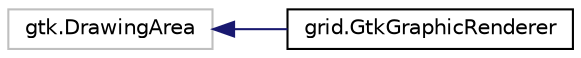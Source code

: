 digraph "Graphical Class Hierarchy"
{
 // LATEX_PDF_SIZE
  edge [fontname="Helvetica",fontsize="10",labelfontname="Helvetica",labelfontsize="10"];
  node [fontname="Helvetica",fontsize="10",shape=record];
  rankdir="LR";
  Node287 [label="gtk.DrawingArea",height=0.2,width=0.4,color="grey75", fillcolor="white", style="filled",tooltip=" "];
  Node287 -> Node0 [dir="back",color="midnightblue",fontsize="10",style="solid",fontname="Helvetica"];
  Node0 [label="grid.GtkGraphicRenderer",height=0.2,width=0.4,color="black", fillcolor="white", style="filled",URL="$classgrid_1_1_gtk_graphic_renderer.html",tooltip="GtkGraphicRenderer class."];
}
